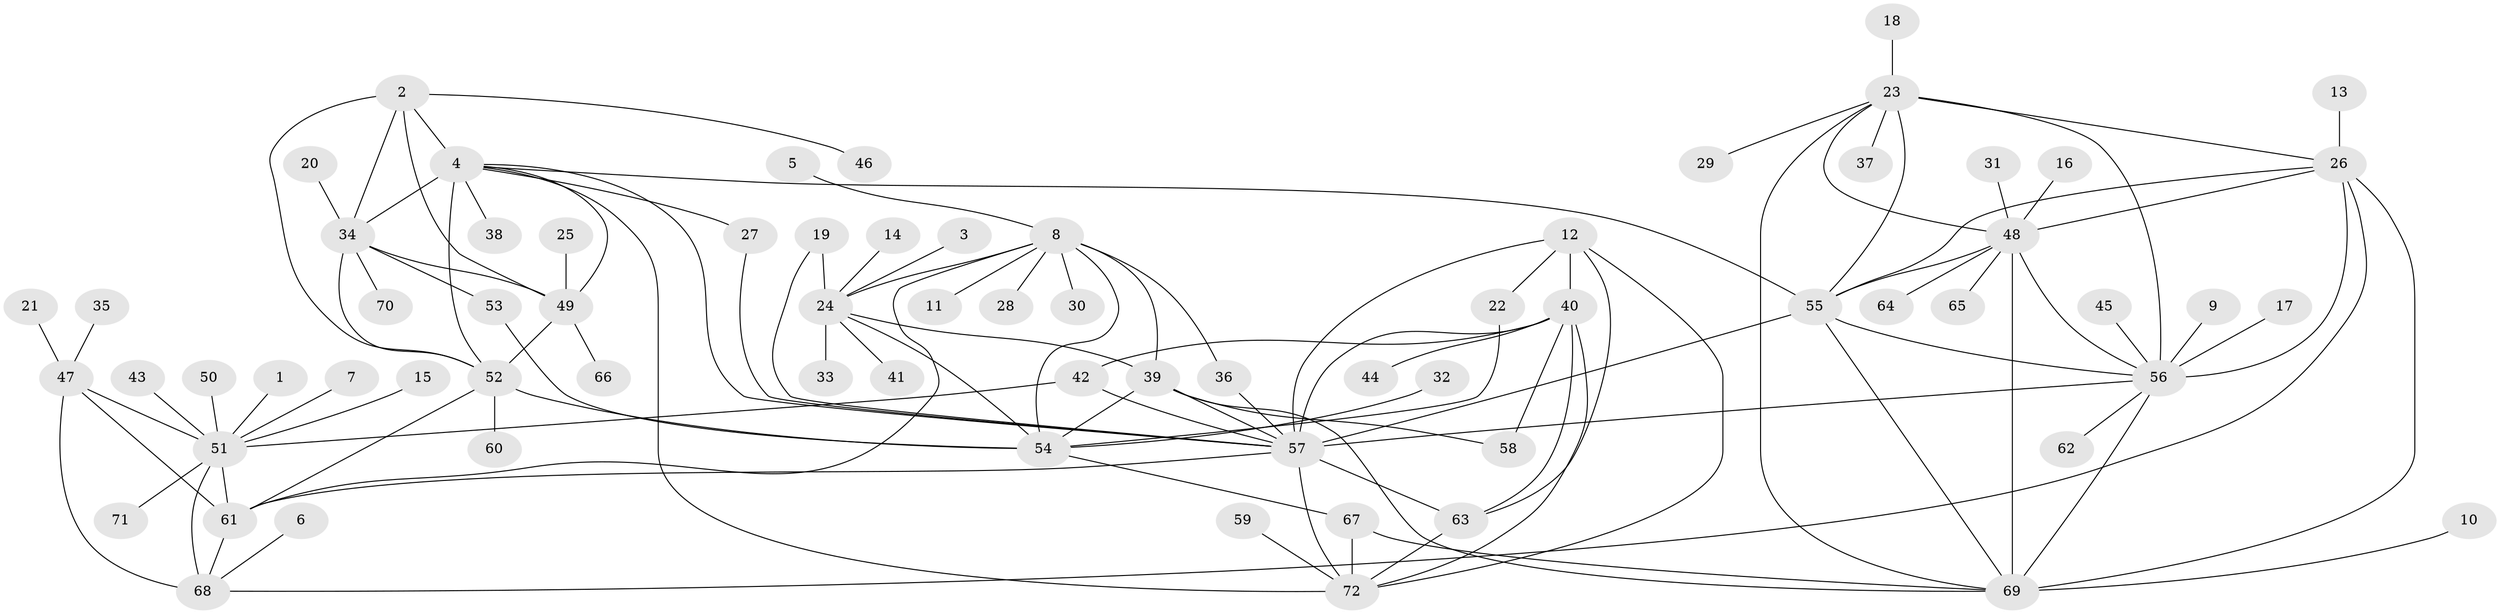 // original degree distribution, {7: 0.04285714285714286, 13: 0.007142857142857143, 8: 0.03571428571428571, 12: 0.02857142857142857, 10: 0.04285714285714286, 9: 0.04285714285714286, 6: 0.007142857142857143, 11: 0.04285714285714286, 1: 0.5642857142857143, 2: 0.15, 3: 0.02857142857142857, 4: 0.007142857142857143}
// Generated by graph-tools (version 1.1) at 2025/02/03/09/25 03:02:39]
// undirected, 72 vertices, 117 edges
graph export_dot {
graph [start="1"]
  node [color=gray90,style=filled];
  1;
  2;
  3;
  4;
  5;
  6;
  7;
  8;
  9;
  10;
  11;
  12;
  13;
  14;
  15;
  16;
  17;
  18;
  19;
  20;
  21;
  22;
  23;
  24;
  25;
  26;
  27;
  28;
  29;
  30;
  31;
  32;
  33;
  34;
  35;
  36;
  37;
  38;
  39;
  40;
  41;
  42;
  43;
  44;
  45;
  46;
  47;
  48;
  49;
  50;
  51;
  52;
  53;
  54;
  55;
  56;
  57;
  58;
  59;
  60;
  61;
  62;
  63;
  64;
  65;
  66;
  67;
  68;
  69;
  70;
  71;
  72;
  1 -- 51 [weight=1.0];
  2 -- 4 [weight=2.0];
  2 -- 34 [weight=2.0];
  2 -- 46 [weight=1.0];
  2 -- 49 [weight=1.0];
  2 -- 52 [weight=1.0];
  3 -- 24 [weight=1.0];
  4 -- 27 [weight=1.0];
  4 -- 34 [weight=4.0];
  4 -- 38 [weight=1.0];
  4 -- 49 [weight=2.0];
  4 -- 52 [weight=2.0];
  4 -- 55 [weight=1.0];
  4 -- 57 [weight=1.0];
  4 -- 72 [weight=1.0];
  5 -- 8 [weight=1.0];
  6 -- 68 [weight=1.0];
  7 -- 51 [weight=1.0];
  8 -- 11 [weight=1.0];
  8 -- 24 [weight=4.0];
  8 -- 28 [weight=1.0];
  8 -- 30 [weight=1.0];
  8 -- 36 [weight=1.0];
  8 -- 39 [weight=4.0];
  8 -- 54 [weight=2.0];
  8 -- 61 [weight=1.0];
  9 -- 56 [weight=1.0];
  10 -- 69 [weight=1.0];
  12 -- 22 [weight=1.0];
  12 -- 40 [weight=1.0];
  12 -- 57 [weight=2.0];
  12 -- 63 [weight=2.0];
  12 -- 72 [weight=1.0];
  13 -- 26 [weight=1.0];
  14 -- 24 [weight=1.0];
  15 -- 51 [weight=1.0];
  16 -- 48 [weight=1.0];
  17 -- 56 [weight=1.0];
  18 -- 23 [weight=1.0];
  19 -- 24 [weight=1.0];
  19 -- 57 [weight=1.0];
  20 -- 34 [weight=1.0];
  21 -- 47 [weight=1.0];
  22 -- 54 [weight=1.0];
  23 -- 26 [weight=1.0];
  23 -- 29 [weight=1.0];
  23 -- 37 [weight=1.0];
  23 -- 48 [weight=1.0];
  23 -- 55 [weight=1.0];
  23 -- 56 [weight=2.0];
  23 -- 69 [weight=1.0];
  24 -- 33 [weight=1.0];
  24 -- 39 [weight=4.0];
  24 -- 41 [weight=1.0];
  24 -- 54 [weight=2.0];
  25 -- 49 [weight=1.0];
  26 -- 48 [weight=1.0];
  26 -- 55 [weight=1.0];
  26 -- 56 [weight=2.0];
  26 -- 68 [weight=1.0];
  26 -- 69 [weight=1.0];
  27 -- 57 [weight=1.0];
  31 -- 48 [weight=1.0];
  32 -- 54 [weight=1.0];
  34 -- 49 [weight=2.0];
  34 -- 52 [weight=2.0];
  34 -- 53 [weight=1.0];
  34 -- 70 [weight=1.0];
  35 -- 47 [weight=1.0];
  36 -- 57 [weight=1.0];
  39 -- 54 [weight=2.0];
  39 -- 57 [weight=1.0];
  39 -- 58 [weight=1.0];
  39 -- 69 [weight=1.0];
  40 -- 42 [weight=1.0];
  40 -- 44 [weight=1.0];
  40 -- 57 [weight=2.0];
  40 -- 58 [weight=1.0];
  40 -- 63 [weight=2.0];
  40 -- 72 [weight=1.0];
  42 -- 51 [weight=2.0];
  42 -- 57 [weight=1.0];
  43 -- 51 [weight=1.0];
  45 -- 56 [weight=1.0];
  47 -- 51 [weight=4.0];
  47 -- 61 [weight=4.0];
  47 -- 68 [weight=2.0];
  48 -- 55 [weight=1.0];
  48 -- 56 [weight=2.0];
  48 -- 64 [weight=1.0];
  48 -- 65 [weight=1.0];
  48 -- 69 [weight=1.0];
  49 -- 52 [weight=1.0];
  49 -- 66 [weight=1.0];
  50 -- 51 [weight=1.0];
  51 -- 61 [weight=4.0];
  51 -- 68 [weight=2.0];
  51 -- 71 [weight=1.0];
  52 -- 54 [weight=1.0];
  52 -- 60 [weight=1.0];
  52 -- 61 [weight=1.0];
  53 -- 54 [weight=1.0];
  54 -- 67 [weight=1.0];
  55 -- 56 [weight=2.0];
  55 -- 57 [weight=1.0];
  55 -- 69 [weight=1.0];
  56 -- 57 [weight=1.0];
  56 -- 62 [weight=1.0];
  56 -- 69 [weight=2.0];
  57 -- 61 [weight=1.0];
  57 -- 63 [weight=4.0];
  57 -- 72 [weight=2.0];
  59 -- 72 [weight=1.0];
  61 -- 68 [weight=2.0];
  63 -- 72 [weight=2.0];
  67 -- 69 [weight=1.0];
  67 -- 72 [weight=1.0];
}
